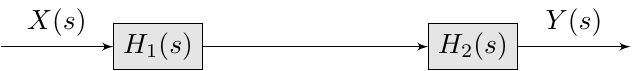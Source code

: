 \documentclass{standalone}
\usepackage{tikz}
\usetikzlibrary{calc}
\usetikzlibrary{positioning}
\usetikzlibrary{shapes,arrows,decorations.pathreplacing,decorations.markings}
\tikzstyle{block} = [draw, fill=gray!20, rectangle]
\tikzstyle{sum} = [draw, fill=gray!20, circle, node distance=1cm]
\tikzstyle{input} = [coordinate]
\tikzstyle{output} = [coordinate]
\tikzstyle{pinstyle} = [pin edge={to-,thin,black}]
\usepackage{pgfplots}
 \pgfplotsset{compat=1.13}
 \usepackage{transparent}

\begin{document}
\begin{tikzpicture}[auto, node distance=2cm,>=latex',scale=1, every node/.style={transform shape}]
    % We start by placing the blocks
    \node [input, name=input] {};
    \node [block, right of=input] (system1) {$H_1(s)$};
    \node [block, right of=system1,node distance=4cm] (system2) {$H_2(s)$};
    \node [output, right of=system2] (output) {};

    % Once the nodes are placed, connecting them is easy. 
    \draw [draw,->] (input) -- node {$X(s)$} (system1);
    \draw [->] (system1) -- (system2);
    \draw [->] (system2) -- node {$Y(s)$} (output);
\end{tikzpicture}
\end{document}
